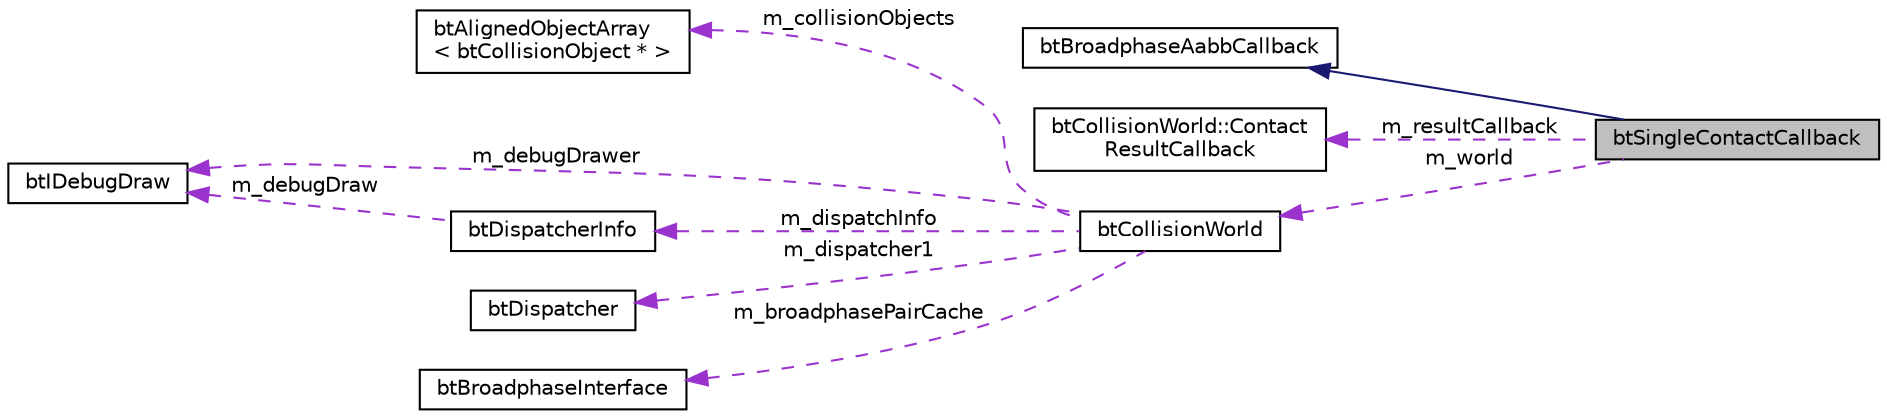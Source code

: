 digraph "btSingleContactCallback"
{
  edge [fontname="Helvetica",fontsize="10",labelfontname="Helvetica",labelfontsize="10"];
  node [fontname="Helvetica",fontsize="10",shape=record];
  rankdir="LR";
  Node1 [label="btSingleContactCallback",height=0.2,width=0.4,color="black", fillcolor="grey75", style="filled", fontcolor="black"];
  Node2 -> Node1 [dir="back",color="midnightblue",fontsize="10",style="solid",fontname="Helvetica"];
  Node2 [label="btBroadphaseAabbCallback",height=0.2,width=0.4,color="black", fillcolor="white", style="filled",URL="$structbt_broadphase_aabb_callback.html"];
  Node3 -> Node1 [dir="back",color="darkorchid3",fontsize="10",style="dashed",label=" m_resultCallback" ,fontname="Helvetica"];
  Node3 [label="btCollisionWorld::Contact\lResultCallback",height=0.2,width=0.4,color="black", fillcolor="white", style="filled",URL="$structbt_collision_world_1_1_contact_result_callback.html",tooltip="ContactResultCallback is used to report contact points. "];
  Node4 -> Node1 [dir="back",color="darkorchid3",fontsize="10",style="dashed",label=" m_world" ,fontname="Helvetica"];
  Node4 [label="btCollisionWorld",height=0.2,width=0.4,color="black", fillcolor="white", style="filled",URL="$classbt_collision_world.html",tooltip="CollisionWorld is interface and container for the collision detection. "];
  Node5 -> Node4 [dir="back",color="darkorchid3",fontsize="10",style="dashed",label=" m_collisionObjects" ,fontname="Helvetica"];
  Node5 [label="btAlignedObjectArray\l\< btCollisionObject * \>",height=0.2,width=0.4,color="black", fillcolor="white", style="filled",URL="$classbt_aligned_object_array.html"];
  Node6 -> Node4 [dir="back",color="darkorchid3",fontsize="10",style="dashed",label=" m_dispatchInfo" ,fontname="Helvetica"];
  Node6 [label="btDispatcherInfo",height=0.2,width=0.4,color="black", fillcolor="white", style="filled",URL="$structbt_dispatcher_info.html"];
  Node7 -> Node6 [dir="back",color="darkorchid3",fontsize="10",style="dashed",label=" m_debugDraw" ,fontname="Helvetica"];
  Node7 [label="btIDebugDraw",height=0.2,width=0.4,color="black", fillcolor="white", style="filled",URL="$classbt_i_debug_draw.html"];
  Node8 -> Node4 [dir="back",color="darkorchid3",fontsize="10",style="dashed",label=" m_dispatcher1" ,fontname="Helvetica"];
  Node8 [label="btDispatcher",height=0.2,width=0.4,color="black", fillcolor="white", style="filled",URL="$classbt_dispatcher.html"];
  Node9 -> Node4 [dir="back",color="darkorchid3",fontsize="10",style="dashed",label=" m_broadphasePairCache" ,fontname="Helvetica"];
  Node9 [label="btBroadphaseInterface",height=0.2,width=0.4,color="black", fillcolor="white", style="filled",URL="$classbt_broadphase_interface.html"];
  Node7 -> Node4 [dir="back",color="darkorchid3",fontsize="10",style="dashed",label=" m_debugDrawer" ,fontname="Helvetica"];
}

